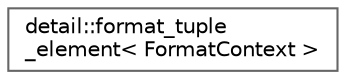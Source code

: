 digraph "类继承关系图"
{
 // LATEX_PDF_SIZE
  bgcolor="transparent";
  edge [fontname=Helvetica,fontsize=10,labelfontname=Helvetica,labelfontsize=10];
  node [fontname=Helvetica,fontsize=10,shape=box,height=0.2,width=0.4];
  rankdir="LR";
  Node0 [id="Node000000",label="detail::format_tuple\l_element\< FormatContext \>",height=0.2,width=0.4,color="grey40", fillcolor="white", style="filled",URL="$structdetail_1_1format__tuple__element.html",tooltip=" "];
}
